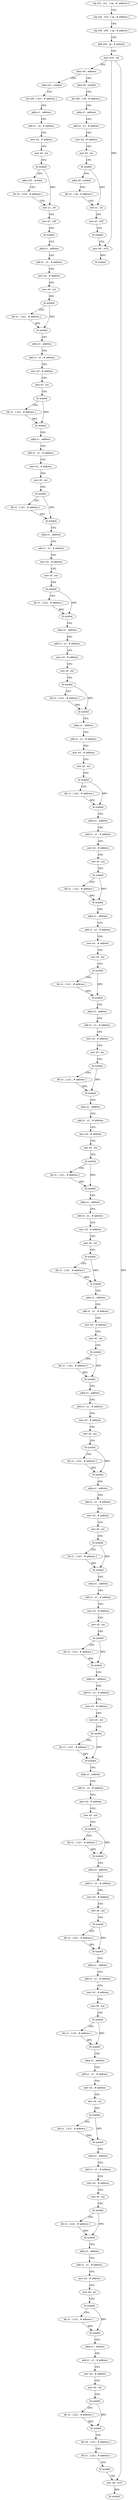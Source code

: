 digraph "func" {
"4208400" [label = "stp x22 , x21 , [ sp , #- address ]!" ]
"4208404" [label = "stp x20 , x19 , [ sp , # address ]" ]
"4208408" [label = "stp x29 , x30 , [ sp , # address ]" ]
"4208412" [label = "add x29 , sp , # address" ]
"4208416" [label = "mov w19 , w0" ]
"4208420" [label = "cbnz w0 , address" ]
"4209136" [label = "adrp x8 , symbol" ]
"4208424" [label = "adrp x21 , symbol" ]
"4209140" [label = "ldr x20 , [ x8 , # address ]" ]
"4209144" [label = "adrp x1 , address" ]
"4209148" [label = "add x1 , x1 , # address" ]
"4209152" [label = "mov w2 , # address" ]
"4209156" [label = "mov x0 , xzr" ]
"4209160" [label = "bl symbol" ]
"4209164" [label = "adrp x8 , symbol" ]
"4209168" [label = "ldr x2 , [ x8 , # address ]" ]
"4209172" [label = "mov x1 , x0" ]
"4209176" [label = "mov x0 , x20" ]
"4209180" [label = "bl symbol" ]
"4209184" [label = "mov w0 , w19" ]
"4209188" [label = "bl symbol" ]
"4208428" [label = "ldr x20 , [ x21 , # address ]" ]
"4208432" [label = "adrp x1 , address" ]
"4208436" [label = "add x1 , x1 , # address" ]
"4208440" [label = "mov w2 , # address" ]
"4208444" [label = "mov x0 , xzr" ]
"4208448" [label = "bl symbol" ]
"4208452" [label = "adrp x22 , symbol" ]
"4208456" [label = "ldr x2 , [ x22 , # address ]" ]
"4208460" [label = "mov x1 , x0" ]
"4208464" [label = "mov x0 , x20" ]
"4208468" [label = "bl symbol" ]
"4208472" [label = "adrp x1 , address" ]
"4208476" [label = "add x1 , x1 , # address" ]
"4208480" [label = "mov w2 , # address" ]
"4208484" [label = "mov x0 , xzr" ]
"4208488" [label = "bl symbol" ]
"4208492" [label = "ldr x1 , [ x21 , # address ]" ]
"4208496" [label = "bl symbol" ]
"4208500" [label = "adrp x1 , address" ]
"4208504" [label = "add x1 , x1 , # address" ]
"4208508" [label = "mov w2 , # address" ]
"4208512" [label = "mov x0 , xzr" ]
"4208516" [label = "bl symbol" ]
"4208520" [label = "ldr x1 , [ x21 , # address ]" ]
"4208524" [label = "bl symbol" ]
"4208528" [label = "adrp x1 , address" ]
"4208532" [label = "add x1 , x1 , # address" ]
"4208536" [label = "mov w2 , # address" ]
"4208540" [label = "mov x0 , xzr" ]
"4208544" [label = "bl symbol" ]
"4208548" [label = "ldr x1 , [ x21 , # address ]" ]
"4208552" [label = "bl symbol" ]
"4208556" [label = "adrp x1 , address" ]
"4208560" [label = "add x1 , x1 , # address" ]
"4208564" [label = "mov w2 , # address" ]
"4208568" [label = "mov x0 , xzr" ]
"4208572" [label = "bl symbol" ]
"4208576" [label = "ldr x1 , [ x21 , # address ]" ]
"4208580" [label = "bl symbol" ]
"4208584" [label = "adrp x1 , address" ]
"4208588" [label = "add x1 , x1 , # address" ]
"4208592" [label = "mov w2 , # address" ]
"4208596" [label = "mov x0 , xzr" ]
"4208600" [label = "bl symbol" ]
"4208604" [label = "ldr x1 , [ x21 , # address ]" ]
"4208608" [label = "bl symbol" ]
"4208612" [label = "adrp x1 , address" ]
"4208616" [label = "add x1 , x1 , # address" ]
"4208620" [label = "mov w2 , # address" ]
"4208624" [label = "mov x0 , xzr" ]
"4208628" [label = "bl symbol" ]
"4208632" [label = "ldr x1 , [ x21 , # address ]" ]
"4208636" [label = "bl symbol" ]
"4208640" [label = "adrp x1 , address" ]
"4208644" [label = "add x1 , x1 , # address" ]
"4208648" [label = "mov w2 , # address" ]
"4208652" [label = "mov x0 , xzr" ]
"4208656" [label = "bl symbol" ]
"4208660" [label = "ldr x1 , [ x21 , # address ]" ]
"4208664" [label = "bl symbol" ]
"4208668" [label = "adrp x1 , address" ]
"4208672" [label = "add x1 , x1 , # address" ]
"4208676" [label = "mov w2 , # address" ]
"4208680" [label = "mov x0 , xzr" ]
"4208684" [label = "bl symbol" ]
"4208688" [label = "ldr x1 , [ x21 , # address ]" ]
"4208692" [label = "bl symbol" ]
"4208696" [label = "adrp x1 , address" ]
"4208700" [label = "add x1 , x1 , # address" ]
"4208704" [label = "mov w2 , # address" ]
"4208708" [label = "mov x0 , xzr" ]
"4208712" [label = "bl symbol" ]
"4208716" [label = "ldr x1 , [ x21 , # address ]" ]
"4208720" [label = "bl symbol" ]
"4208724" [label = "adrp x1 , address" ]
"4208728" [label = "add x1 , x1 , # address" ]
"4208732" [label = "mov w2 , # address" ]
"4208736" [label = "mov x0 , xzr" ]
"4208740" [label = "bl symbol" ]
"4208744" [label = "ldr x1 , [ x21 , # address ]" ]
"4208748" [label = "bl symbol" ]
"4208752" [label = "adrp x1 , address" ]
"4208756" [label = "add x1 , x1 , # address" ]
"4208760" [label = "mov w2 , # address" ]
"4208764" [label = "mov x0 , xzr" ]
"4208768" [label = "bl symbol" ]
"4208772" [label = "ldr x1 , [ x21 , # address ]" ]
"4208776" [label = "bl symbol" ]
"4208780" [label = "adrp x1 , address" ]
"4208784" [label = "add x1 , x1 , # address" ]
"4208788" [label = "mov w2 , # address" ]
"4208792" [label = "mov x0 , xzr" ]
"4208796" [label = "bl symbol" ]
"4208800" [label = "ldr x1 , [ x21 , # address ]" ]
"4208804" [label = "bl symbol" ]
"4208808" [label = "adrp x1 , address" ]
"4208812" [label = "add x1 , x1 , # address" ]
"4208816" [label = "mov w2 , # address" ]
"4208820" [label = "mov x0 , xzr" ]
"4208824" [label = "bl symbol" ]
"4208828" [label = "ldr x1 , [ x21 , # address ]" ]
"4208832" [label = "bl symbol" ]
"4208836" [label = "adrp x1 , address" ]
"4208840" [label = "add x1 , x1 , # address" ]
"4208844" [label = "mov w2 , # address" ]
"4208848" [label = "mov x0 , xzr" ]
"4208852" [label = "bl symbol" ]
"4208856" [label = "ldr x1 , [ x21 , # address ]" ]
"4208860" [label = "bl symbol" ]
"4208864" [label = "adrp x1 , address" ]
"4208868" [label = "add x1 , x1 , # address" ]
"4208872" [label = "mov w2 , # address" ]
"4208876" [label = "mov x0 , xzr" ]
"4208880" [label = "bl symbol" ]
"4208884" [label = "ldr x1 , [ x21 , # address ]" ]
"4208888" [label = "bl symbol" ]
"4208892" [label = "adrp x1 , address" ]
"4208896" [label = "add x1 , x1 , # address" ]
"4208900" [label = "mov w2 , # address" ]
"4208904" [label = "mov x0 , xzr" ]
"4208908" [label = "bl symbol" ]
"4208912" [label = "ldr x1 , [ x21 , # address ]" ]
"4208916" [label = "bl symbol" ]
"4208920" [label = "adrp x1 , address" ]
"4208924" [label = "add x1 , x1 , # address" ]
"4208928" [label = "mov w2 , # address" ]
"4208932" [label = "mov x0 , xzr" ]
"4208936" [label = "bl symbol" ]
"4208940" [label = "ldr x1 , [ x21 , # address ]" ]
"4208944" [label = "bl symbol" ]
"4208948" [label = "adrp x1 , address" ]
"4208952" [label = "add x1 , x1 , # address" ]
"4208956" [label = "mov w2 , # address" ]
"4208960" [label = "mov x0 , xzr" ]
"4208964" [label = "bl symbol" ]
"4208968" [label = "ldr x1 , [ x21 , # address ]" ]
"4208972" [label = "bl symbol" ]
"4208976" [label = "adrp x1 , address" ]
"4208980" [label = "add x1 , x1 , # address" ]
"4208984" [label = "mov w2 , # address" ]
"4208988" [label = "mov x0 , xzr" ]
"4208992" [label = "bl symbol" ]
"4208996" [label = "ldr x1 , [ x21 , # address ]" ]
"4209000" [label = "bl symbol" ]
"4209004" [label = "adrp x1 , address" ]
"4209008" [label = "add x1 , x1 , # address" ]
"4209012" [label = "mov w2 , # address" ]
"4209016" [label = "mov x0 , xzr" ]
"4209020" [label = "bl symbol" ]
"4209024" [label = "ldr x1 , [ x21 , # address ]" ]
"4209028" [label = "bl symbol" ]
"4209032" [label = "adrp x1 , address" ]
"4209036" [label = "add x1 , x1 , # address" ]
"4209040" [label = "mov w2 , # address" ]
"4209044" [label = "mov x0 , xzr" ]
"4209048" [label = "bl symbol" ]
"4209052" [label = "ldr x1 , [ x21 , # address ]" ]
"4209056" [label = "bl symbol" ]
"4209060" [label = "adrp x1 , address" ]
"4209064" [label = "add x1 , x1 , # address" ]
"4209068" [label = "mov w2 , # address" ]
"4209072" [label = "mov x0 , xzr" ]
"4209076" [label = "bl symbol" ]
"4209080" [label = "ldr x1 , [ x21 , # address ]" ]
"4209084" [label = "bl symbol" ]
"4209088" [label = "adrp x1 , address" ]
"4209092" [label = "add x1 , x1 , # address" ]
"4209096" [label = "mov w2 , # address" ]
"4209100" [label = "mov x0 , xzr" ]
"4209104" [label = "bl symbol" ]
"4209108" [label = "ldr x1 , [ x21 , # address ]" ]
"4209112" [label = "bl symbol" ]
"4209116" [label = "ldr x0 , [ x21 , # address ]" ]
"4209120" [label = "ldr x1 , [ x22 , # address ]" ]
"4209124" [label = "bl symbol" ]
"4209128" [label = "mov w0 , w19" ]
"4209132" [label = "bl symbol" ]
"4208400" -> "4208404" [ label = "CFG" ]
"4208404" -> "4208408" [ label = "CFG" ]
"4208408" -> "4208412" [ label = "CFG" ]
"4208412" -> "4208416" [ label = "CFG" ]
"4208416" -> "4208420" [ label = "CFG" ]
"4208416" -> "4209184" [ label = "DFG" ]
"4208416" -> "4209128" [ label = "DFG" ]
"4208420" -> "4209136" [ label = "CFG" ]
"4208420" -> "4208424" [ label = "CFG" ]
"4209136" -> "4209140" [ label = "CFG" ]
"4208424" -> "4208428" [ label = "CFG" ]
"4209140" -> "4209144" [ label = "CFG" ]
"4209144" -> "4209148" [ label = "CFG" ]
"4209148" -> "4209152" [ label = "CFG" ]
"4209152" -> "4209156" [ label = "CFG" ]
"4209156" -> "4209160" [ label = "CFG" ]
"4209160" -> "4209164" [ label = "CFG" ]
"4209160" -> "4209172" [ label = "DFG" ]
"4209164" -> "4209168" [ label = "CFG" ]
"4209168" -> "4209172" [ label = "CFG" ]
"4209172" -> "4209176" [ label = "CFG" ]
"4209176" -> "4209180" [ label = "CFG" ]
"4209180" -> "4209184" [ label = "CFG" ]
"4209184" -> "4209188" [ label = "DFG" ]
"4208428" -> "4208432" [ label = "CFG" ]
"4208432" -> "4208436" [ label = "CFG" ]
"4208436" -> "4208440" [ label = "CFG" ]
"4208440" -> "4208444" [ label = "CFG" ]
"4208444" -> "4208448" [ label = "CFG" ]
"4208448" -> "4208452" [ label = "CFG" ]
"4208448" -> "4208460" [ label = "DFG" ]
"4208452" -> "4208456" [ label = "CFG" ]
"4208456" -> "4208460" [ label = "CFG" ]
"4208460" -> "4208464" [ label = "CFG" ]
"4208464" -> "4208468" [ label = "CFG" ]
"4208468" -> "4208472" [ label = "CFG" ]
"4208472" -> "4208476" [ label = "CFG" ]
"4208476" -> "4208480" [ label = "CFG" ]
"4208480" -> "4208484" [ label = "CFG" ]
"4208484" -> "4208488" [ label = "CFG" ]
"4208488" -> "4208492" [ label = "CFG" ]
"4208488" -> "4208496" [ label = "DFG" ]
"4208492" -> "4208496" [ label = "DFG" ]
"4208496" -> "4208500" [ label = "CFG" ]
"4208500" -> "4208504" [ label = "CFG" ]
"4208504" -> "4208508" [ label = "CFG" ]
"4208508" -> "4208512" [ label = "CFG" ]
"4208512" -> "4208516" [ label = "CFG" ]
"4208516" -> "4208520" [ label = "CFG" ]
"4208516" -> "4208524" [ label = "DFG" ]
"4208520" -> "4208524" [ label = "DFG" ]
"4208524" -> "4208528" [ label = "CFG" ]
"4208528" -> "4208532" [ label = "CFG" ]
"4208532" -> "4208536" [ label = "CFG" ]
"4208536" -> "4208540" [ label = "CFG" ]
"4208540" -> "4208544" [ label = "CFG" ]
"4208544" -> "4208548" [ label = "CFG" ]
"4208544" -> "4208552" [ label = "DFG" ]
"4208548" -> "4208552" [ label = "DFG" ]
"4208552" -> "4208556" [ label = "CFG" ]
"4208556" -> "4208560" [ label = "CFG" ]
"4208560" -> "4208564" [ label = "CFG" ]
"4208564" -> "4208568" [ label = "CFG" ]
"4208568" -> "4208572" [ label = "CFG" ]
"4208572" -> "4208576" [ label = "CFG" ]
"4208572" -> "4208580" [ label = "DFG" ]
"4208576" -> "4208580" [ label = "DFG" ]
"4208580" -> "4208584" [ label = "CFG" ]
"4208584" -> "4208588" [ label = "CFG" ]
"4208588" -> "4208592" [ label = "CFG" ]
"4208592" -> "4208596" [ label = "CFG" ]
"4208596" -> "4208600" [ label = "CFG" ]
"4208600" -> "4208604" [ label = "CFG" ]
"4208600" -> "4208608" [ label = "DFG" ]
"4208604" -> "4208608" [ label = "DFG" ]
"4208608" -> "4208612" [ label = "CFG" ]
"4208612" -> "4208616" [ label = "CFG" ]
"4208616" -> "4208620" [ label = "CFG" ]
"4208620" -> "4208624" [ label = "CFG" ]
"4208624" -> "4208628" [ label = "CFG" ]
"4208628" -> "4208632" [ label = "CFG" ]
"4208628" -> "4208636" [ label = "DFG" ]
"4208632" -> "4208636" [ label = "DFG" ]
"4208636" -> "4208640" [ label = "CFG" ]
"4208640" -> "4208644" [ label = "CFG" ]
"4208644" -> "4208648" [ label = "CFG" ]
"4208648" -> "4208652" [ label = "CFG" ]
"4208652" -> "4208656" [ label = "CFG" ]
"4208656" -> "4208660" [ label = "CFG" ]
"4208656" -> "4208664" [ label = "DFG" ]
"4208660" -> "4208664" [ label = "DFG" ]
"4208664" -> "4208668" [ label = "CFG" ]
"4208668" -> "4208672" [ label = "CFG" ]
"4208672" -> "4208676" [ label = "CFG" ]
"4208676" -> "4208680" [ label = "CFG" ]
"4208680" -> "4208684" [ label = "CFG" ]
"4208684" -> "4208688" [ label = "CFG" ]
"4208684" -> "4208692" [ label = "DFG" ]
"4208688" -> "4208692" [ label = "DFG" ]
"4208692" -> "4208696" [ label = "CFG" ]
"4208696" -> "4208700" [ label = "CFG" ]
"4208700" -> "4208704" [ label = "CFG" ]
"4208704" -> "4208708" [ label = "CFG" ]
"4208708" -> "4208712" [ label = "CFG" ]
"4208712" -> "4208716" [ label = "CFG" ]
"4208712" -> "4208720" [ label = "DFG" ]
"4208716" -> "4208720" [ label = "DFG" ]
"4208720" -> "4208724" [ label = "CFG" ]
"4208724" -> "4208728" [ label = "CFG" ]
"4208728" -> "4208732" [ label = "CFG" ]
"4208732" -> "4208736" [ label = "CFG" ]
"4208736" -> "4208740" [ label = "CFG" ]
"4208740" -> "4208744" [ label = "CFG" ]
"4208740" -> "4208748" [ label = "DFG" ]
"4208744" -> "4208748" [ label = "DFG" ]
"4208748" -> "4208752" [ label = "CFG" ]
"4208752" -> "4208756" [ label = "CFG" ]
"4208756" -> "4208760" [ label = "CFG" ]
"4208760" -> "4208764" [ label = "CFG" ]
"4208764" -> "4208768" [ label = "CFG" ]
"4208768" -> "4208772" [ label = "CFG" ]
"4208768" -> "4208776" [ label = "DFG" ]
"4208772" -> "4208776" [ label = "DFG" ]
"4208776" -> "4208780" [ label = "CFG" ]
"4208780" -> "4208784" [ label = "CFG" ]
"4208784" -> "4208788" [ label = "CFG" ]
"4208788" -> "4208792" [ label = "CFG" ]
"4208792" -> "4208796" [ label = "CFG" ]
"4208796" -> "4208800" [ label = "CFG" ]
"4208796" -> "4208804" [ label = "DFG" ]
"4208800" -> "4208804" [ label = "DFG" ]
"4208804" -> "4208808" [ label = "CFG" ]
"4208808" -> "4208812" [ label = "CFG" ]
"4208812" -> "4208816" [ label = "CFG" ]
"4208816" -> "4208820" [ label = "CFG" ]
"4208820" -> "4208824" [ label = "CFG" ]
"4208824" -> "4208828" [ label = "CFG" ]
"4208824" -> "4208832" [ label = "DFG" ]
"4208828" -> "4208832" [ label = "DFG" ]
"4208832" -> "4208836" [ label = "CFG" ]
"4208836" -> "4208840" [ label = "CFG" ]
"4208840" -> "4208844" [ label = "CFG" ]
"4208844" -> "4208848" [ label = "CFG" ]
"4208848" -> "4208852" [ label = "CFG" ]
"4208852" -> "4208856" [ label = "CFG" ]
"4208852" -> "4208860" [ label = "DFG" ]
"4208856" -> "4208860" [ label = "DFG" ]
"4208860" -> "4208864" [ label = "CFG" ]
"4208864" -> "4208868" [ label = "CFG" ]
"4208868" -> "4208872" [ label = "CFG" ]
"4208872" -> "4208876" [ label = "CFG" ]
"4208876" -> "4208880" [ label = "CFG" ]
"4208880" -> "4208884" [ label = "CFG" ]
"4208880" -> "4208888" [ label = "DFG" ]
"4208884" -> "4208888" [ label = "DFG" ]
"4208888" -> "4208892" [ label = "CFG" ]
"4208892" -> "4208896" [ label = "CFG" ]
"4208896" -> "4208900" [ label = "CFG" ]
"4208900" -> "4208904" [ label = "CFG" ]
"4208904" -> "4208908" [ label = "CFG" ]
"4208908" -> "4208912" [ label = "CFG" ]
"4208908" -> "4208916" [ label = "DFG" ]
"4208912" -> "4208916" [ label = "DFG" ]
"4208916" -> "4208920" [ label = "CFG" ]
"4208920" -> "4208924" [ label = "CFG" ]
"4208924" -> "4208928" [ label = "CFG" ]
"4208928" -> "4208932" [ label = "CFG" ]
"4208932" -> "4208936" [ label = "CFG" ]
"4208936" -> "4208940" [ label = "CFG" ]
"4208936" -> "4208944" [ label = "DFG" ]
"4208940" -> "4208944" [ label = "DFG" ]
"4208944" -> "4208948" [ label = "CFG" ]
"4208948" -> "4208952" [ label = "CFG" ]
"4208952" -> "4208956" [ label = "CFG" ]
"4208956" -> "4208960" [ label = "CFG" ]
"4208960" -> "4208964" [ label = "CFG" ]
"4208964" -> "4208968" [ label = "CFG" ]
"4208964" -> "4208972" [ label = "DFG" ]
"4208968" -> "4208972" [ label = "DFG" ]
"4208972" -> "4208976" [ label = "CFG" ]
"4208976" -> "4208980" [ label = "CFG" ]
"4208980" -> "4208984" [ label = "CFG" ]
"4208984" -> "4208988" [ label = "CFG" ]
"4208988" -> "4208992" [ label = "CFG" ]
"4208992" -> "4208996" [ label = "CFG" ]
"4208992" -> "4209000" [ label = "DFG" ]
"4208996" -> "4209000" [ label = "DFG" ]
"4209000" -> "4209004" [ label = "CFG" ]
"4209004" -> "4209008" [ label = "CFG" ]
"4209008" -> "4209012" [ label = "CFG" ]
"4209012" -> "4209016" [ label = "CFG" ]
"4209016" -> "4209020" [ label = "CFG" ]
"4209020" -> "4209024" [ label = "CFG" ]
"4209020" -> "4209028" [ label = "DFG" ]
"4209024" -> "4209028" [ label = "DFG" ]
"4209028" -> "4209032" [ label = "CFG" ]
"4209032" -> "4209036" [ label = "CFG" ]
"4209036" -> "4209040" [ label = "CFG" ]
"4209040" -> "4209044" [ label = "CFG" ]
"4209044" -> "4209048" [ label = "CFG" ]
"4209048" -> "4209052" [ label = "CFG" ]
"4209048" -> "4209056" [ label = "DFG" ]
"4209052" -> "4209056" [ label = "DFG" ]
"4209056" -> "4209060" [ label = "CFG" ]
"4209060" -> "4209064" [ label = "CFG" ]
"4209064" -> "4209068" [ label = "CFG" ]
"4209068" -> "4209072" [ label = "CFG" ]
"4209072" -> "4209076" [ label = "CFG" ]
"4209076" -> "4209080" [ label = "CFG" ]
"4209076" -> "4209084" [ label = "DFG" ]
"4209080" -> "4209084" [ label = "DFG" ]
"4209084" -> "4209088" [ label = "CFG" ]
"4209088" -> "4209092" [ label = "CFG" ]
"4209092" -> "4209096" [ label = "CFG" ]
"4209096" -> "4209100" [ label = "CFG" ]
"4209100" -> "4209104" [ label = "CFG" ]
"4209104" -> "4209108" [ label = "CFG" ]
"4209104" -> "4209112" [ label = "DFG" ]
"4209108" -> "4209112" [ label = "DFG" ]
"4209112" -> "4209116" [ label = "CFG" ]
"4209116" -> "4209120" [ label = "CFG" ]
"4209120" -> "4209124" [ label = "CFG" ]
"4209124" -> "4209128" [ label = "CFG" ]
"4209128" -> "4209132" [ label = "DFG" ]
}

